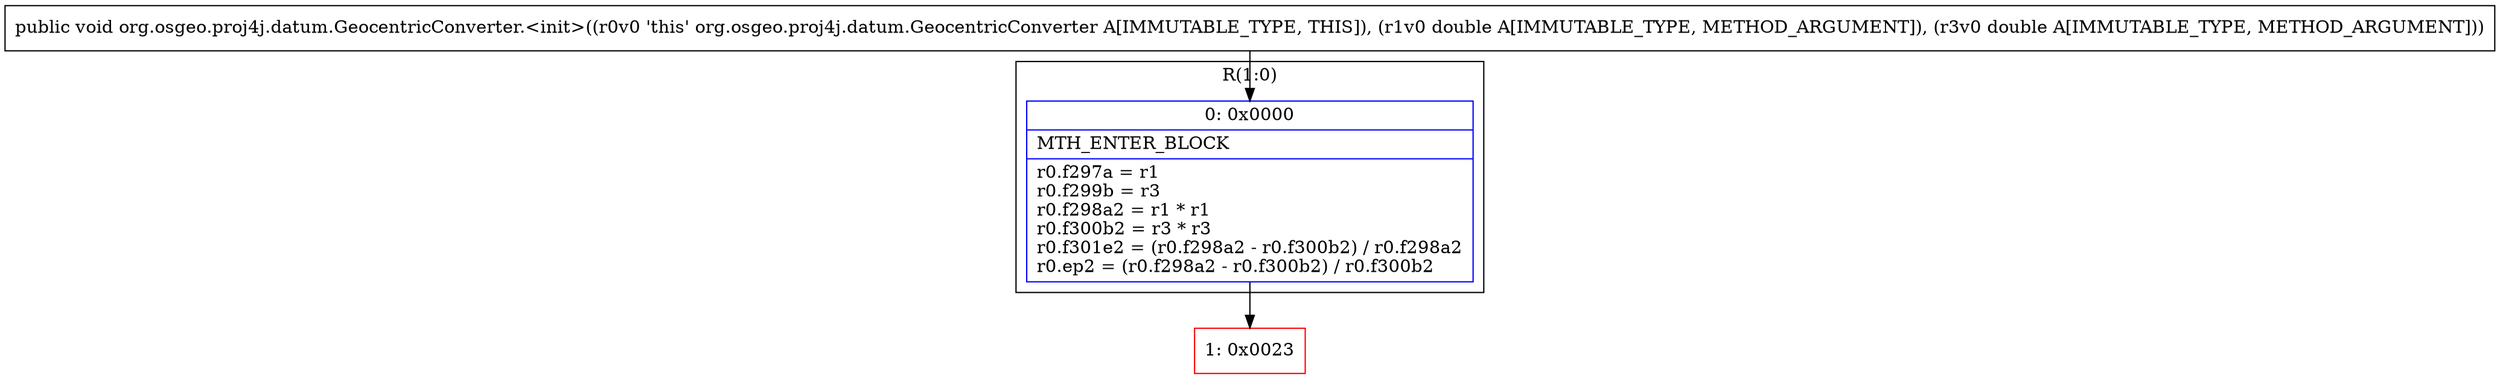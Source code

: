 digraph "CFG fororg.osgeo.proj4j.datum.GeocentricConverter.\<init\>(DD)V" {
subgraph cluster_Region_122608703 {
label = "R(1:0)";
node [shape=record,color=blue];
Node_0 [shape=record,label="{0\:\ 0x0000|MTH_ENTER_BLOCK\l|r0.f297a = r1\lr0.f299b = r3\lr0.f298a2 = r1 * r1\lr0.f300b2 = r3 * r3\lr0.f301e2 = (r0.f298a2 \- r0.f300b2) \/ r0.f298a2\lr0.ep2 = (r0.f298a2 \- r0.f300b2) \/ r0.f300b2\l}"];
}
Node_1 [shape=record,color=red,label="{1\:\ 0x0023}"];
MethodNode[shape=record,label="{public void org.osgeo.proj4j.datum.GeocentricConverter.\<init\>((r0v0 'this' org.osgeo.proj4j.datum.GeocentricConverter A[IMMUTABLE_TYPE, THIS]), (r1v0 double A[IMMUTABLE_TYPE, METHOD_ARGUMENT]), (r3v0 double A[IMMUTABLE_TYPE, METHOD_ARGUMENT])) }"];
MethodNode -> Node_0;
Node_0 -> Node_1;
}

